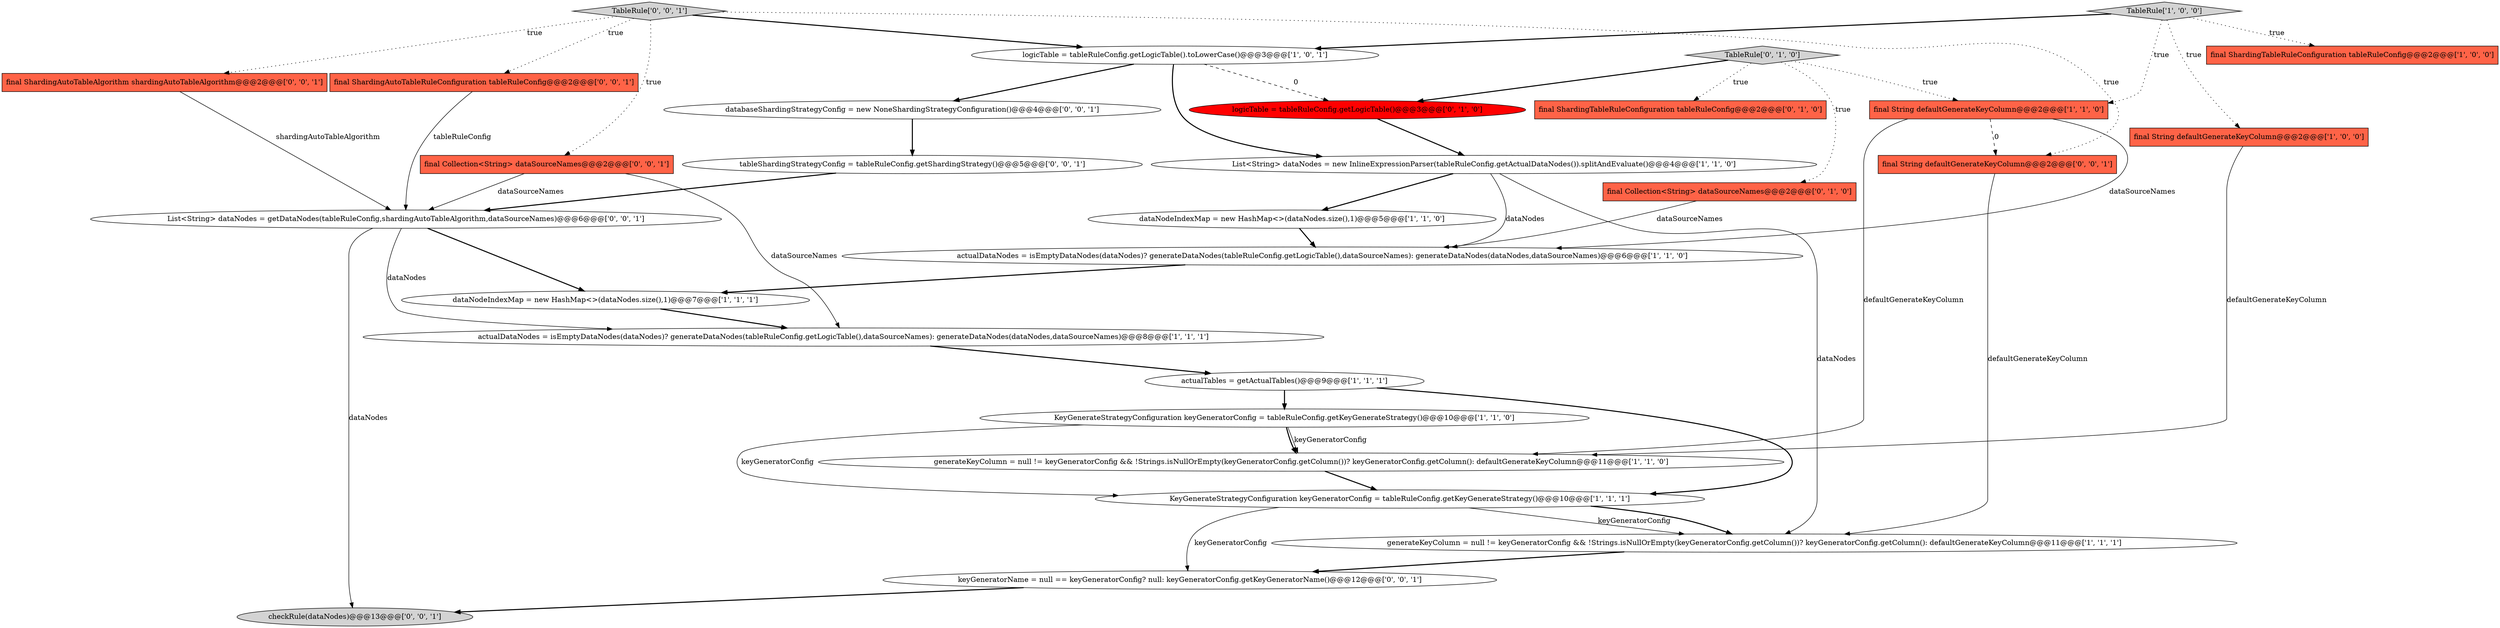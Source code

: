 digraph {
20 [style = filled, label = "tableShardingStrategyConfig = tableRuleConfig.getShardingStrategy()@@@5@@@['0', '0', '1']", fillcolor = white, shape = ellipse image = "AAA0AAABBB3BBB"];
9 [style = filled, label = "final String defaultGenerateKeyColumn@@@2@@@['1', '1', '0']", fillcolor = tomato, shape = box image = "AAA0AAABBB1BBB"];
24 [style = filled, label = "keyGeneratorName = null == keyGeneratorConfig? null: keyGeneratorConfig.getKeyGeneratorName()@@@12@@@['0', '0', '1']", fillcolor = white, shape = ellipse image = "AAA0AAABBB3BBB"];
5 [style = filled, label = "generateKeyColumn = null != keyGeneratorConfig && !Strings.isNullOrEmpty(keyGeneratorConfig.getColumn())? keyGeneratorConfig.getColumn(): defaultGenerateKeyColumn@@@11@@@['1', '1', '1']", fillcolor = white, shape = ellipse image = "AAA0AAABBB1BBB"];
27 [style = filled, label = "checkRule(dataNodes)@@@13@@@['0', '0', '1']", fillcolor = lightgray, shape = ellipse image = "AAA0AAABBB3BBB"];
25 [style = filled, label = "TableRule['0', '0', '1']", fillcolor = lightgray, shape = diamond image = "AAA0AAABBB3BBB"];
26 [style = filled, label = "final ShardingAutoTableRuleConfiguration tableRuleConfig@@@2@@@['0', '0', '1']", fillcolor = tomato, shape = box image = "AAA0AAABBB3BBB"];
17 [style = filled, label = "TableRule['0', '1', '0']", fillcolor = lightgray, shape = diamond image = "AAA0AAABBB2BBB"];
14 [style = filled, label = "logicTable = tableRuleConfig.getLogicTable().toLowerCase()@@@3@@@['1', '0', '1']", fillcolor = white, shape = ellipse image = "AAA0AAABBB1BBB"];
6 [style = filled, label = "dataNodeIndexMap = new HashMap<>(dataNodes.size(),1)@@@5@@@['1', '1', '0']", fillcolor = white, shape = ellipse image = "AAA0AAABBB1BBB"];
2 [style = filled, label = "actualTables = getActualTables()@@@9@@@['1', '1', '1']", fillcolor = white, shape = ellipse image = "AAA0AAABBB1BBB"];
12 [style = filled, label = "TableRule['1', '0', '0']", fillcolor = lightgray, shape = diamond image = "AAA0AAABBB1BBB"];
0 [style = filled, label = "final ShardingTableRuleConfiguration tableRuleConfig@@@2@@@['1', '0', '0']", fillcolor = tomato, shape = box image = "AAA0AAABBB1BBB"];
15 [style = filled, label = "final ShardingTableRuleConfiguration tableRuleConfig@@@2@@@['0', '1', '0']", fillcolor = tomato, shape = box image = "AAA0AAABBB2BBB"];
22 [style = filled, label = "final Collection<String> dataSourceNames@@@2@@@['0', '0', '1']", fillcolor = tomato, shape = box image = "AAA0AAABBB3BBB"];
23 [style = filled, label = "final ShardingAutoTableAlgorithm shardingAutoTableAlgorithm@@@2@@@['0', '0', '1']", fillcolor = tomato, shape = box image = "AAA0AAABBB3BBB"];
18 [style = filled, label = "logicTable = tableRuleConfig.getLogicTable()@@@3@@@['0', '1', '0']", fillcolor = red, shape = ellipse image = "AAA1AAABBB2BBB"];
3 [style = filled, label = "actualDataNodes = isEmptyDataNodes(dataNodes)? generateDataNodes(tableRuleConfig.getLogicTable(),dataSourceNames): generateDataNodes(dataNodes,dataSourceNames)@@@6@@@['1', '1', '0']", fillcolor = white, shape = ellipse image = "AAA0AAABBB1BBB"];
4 [style = filled, label = "final String defaultGenerateKeyColumn@@@2@@@['1', '0', '0']", fillcolor = tomato, shape = box image = "AAA0AAABBB1BBB"];
7 [style = filled, label = "List<String> dataNodes = new InlineExpressionParser(tableRuleConfig.getActualDataNodes()).splitAndEvaluate()@@@4@@@['1', '1', '0']", fillcolor = white, shape = ellipse image = "AAA0AAABBB1BBB"];
13 [style = filled, label = "dataNodeIndexMap = new HashMap<>(dataNodes.size(),1)@@@7@@@['1', '1', '1']", fillcolor = white, shape = ellipse image = "AAA0AAABBB1BBB"];
8 [style = filled, label = "KeyGenerateStrategyConfiguration keyGeneratorConfig = tableRuleConfig.getKeyGenerateStrategy()@@@10@@@['1', '1', '0']", fillcolor = white, shape = ellipse image = "AAA0AAABBB1BBB"];
16 [style = filled, label = "final Collection<String> dataSourceNames@@@2@@@['0', '1', '0']", fillcolor = tomato, shape = box image = "AAA0AAABBB2BBB"];
1 [style = filled, label = "generateKeyColumn = null != keyGeneratorConfig && !Strings.isNullOrEmpty(keyGeneratorConfig.getColumn())? keyGeneratorConfig.getColumn(): defaultGenerateKeyColumn@@@11@@@['1', '1', '0']", fillcolor = white, shape = ellipse image = "AAA0AAABBB1BBB"];
28 [style = filled, label = "final String defaultGenerateKeyColumn@@@2@@@['0', '0', '1']", fillcolor = tomato, shape = box image = "AAA0AAABBB3BBB"];
11 [style = filled, label = "actualDataNodes = isEmptyDataNodes(dataNodes)? generateDataNodes(tableRuleConfig.getLogicTable(),dataSourceNames): generateDataNodes(dataNodes,dataSourceNames)@@@8@@@['1', '1', '1']", fillcolor = white, shape = ellipse image = "AAA0AAABBB1BBB"];
21 [style = filled, label = "List<String> dataNodes = getDataNodes(tableRuleConfig,shardingAutoTableAlgorithm,dataSourceNames)@@@6@@@['0', '0', '1']", fillcolor = white, shape = ellipse image = "AAA0AAABBB3BBB"];
19 [style = filled, label = "databaseShardingStrategyConfig = new NoneShardingStrategyConfiguration()@@@4@@@['0', '0', '1']", fillcolor = white, shape = ellipse image = "AAA0AAABBB3BBB"];
10 [style = filled, label = "KeyGenerateStrategyConfiguration keyGeneratorConfig = tableRuleConfig.getKeyGenerateStrategy()@@@10@@@['1', '1', '1']", fillcolor = white, shape = ellipse image = "AAA0AAABBB1BBB"];
7->3 [style = solid, label="dataNodes"];
6->3 [style = bold, label=""];
26->21 [style = solid, label="tableRuleConfig"];
21->27 [style = solid, label="dataNodes"];
22->11 [style = solid, label="dataSourceNames"];
19->20 [style = bold, label=""];
9->28 [style = dashed, label="0"];
10->5 [style = solid, label="keyGeneratorConfig"];
7->5 [style = solid, label="dataNodes"];
14->19 [style = bold, label=""];
25->28 [style = dotted, label="true"];
25->14 [style = bold, label=""];
2->10 [style = bold, label=""];
13->11 [style = bold, label=""];
11->2 [style = bold, label=""];
8->1 [style = solid, label="keyGeneratorConfig"];
14->7 [style = bold, label=""];
20->21 [style = bold, label=""];
17->16 [style = dotted, label="true"];
8->1 [style = bold, label=""];
4->1 [style = solid, label="defaultGenerateKeyColumn"];
16->3 [style = solid, label="dataSourceNames"];
17->15 [style = dotted, label="true"];
10->5 [style = bold, label=""];
9->1 [style = solid, label="defaultGenerateKeyColumn"];
9->3 [style = solid, label="dataSourceNames"];
5->24 [style = bold, label=""];
17->9 [style = dotted, label="true"];
7->6 [style = bold, label=""];
12->14 [style = bold, label=""];
21->11 [style = solid, label="dataNodes"];
28->5 [style = solid, label="defaultGenerateKeyColumn"];
23->21 [style = solid, label="shardingAutoTableAlgorithm"];
3->13 [style = bold, label=""];
22->21 [style = solid, label="dataSourceNames"];
12->0 [style = dotted, label="true"];
10->24 [style = solid, label="keyGeneratorConfig"];
25->22 [style = dotted, label="true"];
12->4 [style = dotted, label="true"];
25->23 [style = dotted, label="true"];
14->18 [style = dashed, label="0"];
8->10 [style = solid, label="keyGeneratorConfig"];
18->7 [style = bold, label=""];
1->10 [style = bold, label=""];
24->27 [style = bold, label=""];
25->26 [style = dotted, label="true"];
17->18 [style = bold, label=""];
2->8 [style = bold, label=""];
21->13 [style = bold, label=""];
12->9 [style = dotted, label="true"];
}
